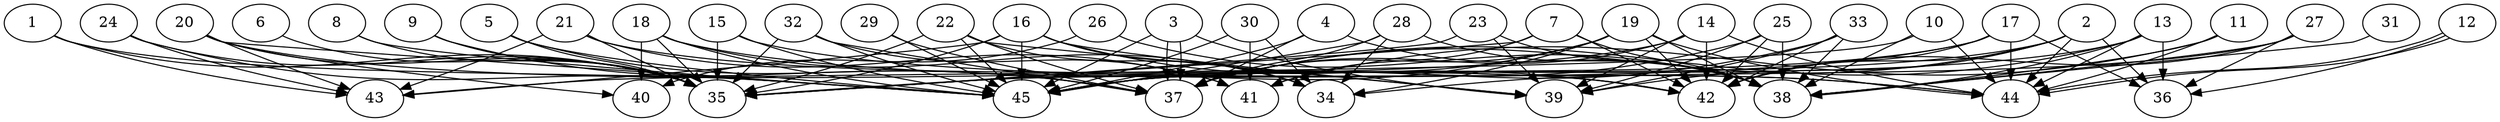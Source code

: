 // DAG (tier=3-complex, mode=compute, n=45, ccr=0.461, fat=0.860, density=0.657, regular=0.255, jump=0.253, mindata=1048576, maxdata=16777216)
// DAG automatically generated by daggen at Sun Aug 24 16:33:34 2025
// /home/ermia/Project/Environments/daggen/bin/daggen --dot --ccr 0.461 --fat 0.860 --regular 0.255 --density 0.657 --jump 0.253 --mindata 1048576 --maxdata 16777216 -n 45 
digraph G {
  1 [size="12235100947204010", alpha="0.16", expect_size="6117550473602005"]
  1 -> 35 [size ="1008204725092352"]
  1 -> 43 [size ="1008204725092352"]
  1 -> 45 [size ="1008204725092352"]
  2 [size="3839659721084750528512", alpha="0.08", expect_size="1919829860542375264256"]
  2 -> 36 [size ="1961636252352512"]
  2 -> 37 [size ="1961636252352512"]
  2 -> 39 [size ="1961636252352512"]
  2 -> 42 [size ="1961636252352512"]
  2 -> 44 [size ="1961636252352512"]
  2 -> 45 [size ="1961636252352512"]
  3 [size="75870438846974080", alpha="0.02", expect_size="37935219423487040"]
  3 -> 37 [size ="1767355763916800"]
  3 -> 37 [size ="1767355763916800"]
  3 -> 39 [size ="1767355763916800"]
  3 -> 45 [size ="1767355763916800"]
  4 [size="314201226400870957056", alpha="0.07", expect_size="157100613200435478528"]
  4 -> 37 [size ="369738978951168"]
  4 -> 38 [size ="369738978951168"]
  4 -> 45 [size ="369738978951168"]
  5 [size="5013085161668854784", alpha="0.13", expect_size="2506542580834427392"]
  5 -> 35 [size ="2152049475059712"]
  5 -> 37 [size ="2152049475059712"]
  5 -> 45 [size ="2152049475059712"]
  6 [size="3104407256669056139264", alpha="0.10", expect_size="1552203628334528069632"]
  6 -> 35 [size ="1702455544905728"]
  7 [size="54460989250134160", alpha="0.11", expect_size="27230494625067080"]
  7 -> 35 [size ="57758720196608"]
  7 -> 38 [size ="57758720196608"]
  7 -> 41 [size ="57758720196608"]
  7 -> 42 [size ="57758720196608"]
  8 [size="483249370122255104", alpha="0.06", expect_size="241624685061127552"]
  8 -> 35 [size ="1030954856480768"]
  8 -> 45 [size ="1030954856480768"]
  9 [size="104518901904465024", alpha="0.01", expect_size="52259450952232512"]
  9 -> 35 [size ="61425045209088"]
  9 -> 37 [size ="61425045209088"]
  10 [size="153438648166845760", alpha="0.20", expect_size="76719324083422880"]
  10 -> 38 [size ="67945342435328"]
  10 -> 43 [size ="67945342435328"]
  10 -> 44 [size ="67945342435328"]
  11 [size="573406242340594752", alpha="0.16", expect_size="286703121170297376"]
  11 -> 38 [size ="468342561308672"]
  11 -> 41 [size ="468342561308672"]
  11 -> 44 [size ="468342561308672"]
  12 [size="1878300199432508928", alpha="0.12", expect_size="939150099716254464"]
  12 -> 36 [size ="893580033916928"]
  12 -> 44 [size ="893580033916928"]
  12 -> 44 [size ="893580033916928"]
  13 [size="15063062654352160", alpha="0.05", expect_size="7531531327176080"]
  13 -> 36 [size ="406240832258048"]
  13 -> 37 [size ="406240832258048"]
  13 -> 38 [size ="406240832258048"]
  13 -> 44 [size ="406240832258048"]
  13 -> 45 [size ="406240832258048"]
  14 [size="4508637006217386917888", alpha="0.02", expect_size="2254318503108693458944"]
  14 -> 35 [size ="2183333949734912"]
  14 -> 37 [size ="2183333949734912"]
  14 -> 39 [size ="2183333949734912"]
  14 -> 42 [size ="2183333949734912"]
  14 -> 44 [size ="2183333949734912"]
  15 [size="273632478097309696000", alpha="0.00", expect_size="136816239048654848000"]
  15 -> 35 [size ="337185131724800"]
  15 -> 44 [size ="337185131724800"]
  15 -> 45 [size ="337185131724800"]
  16 [size="17846040739281108992", alpha="0.04", expect_size="8923020369640554496"]
  16 -> 34 [size ="54632520876032"]
  16 -> 35 [size ="54632520876032"]
  16 -> 39 [size ="54632520876032"]
  16 -> 42 [size ="54632520876032"]
  16 -> 43 [size ="54632520876032"]
  16 -> 45 [size ="54632520876032"]
  17 [size="13964449430422944", alpha="0.11", expect_size="6982224715211472"]
  17 -> 35 [size ="458491525332992"]
  17 -> 36 [size ="458491525332992"]
  17 -> 42 [size ="458491525332992"]
  17 -> 44 [size ="458491525332992"]
  17 -> 45 [size ="458491525332992"]
  18 [size="276079850255399680", alpha="0.12", expect_size="138039925127699840"]
  18 -> 34 [size ="137662098833408"]
  18 -> 35 [size ="137662098833408"]
  18 -> 40 [size ="137662098833408"]
  18 -> 44 [size ="137662098833408"]
  18 -> 45 [size ="137662098833408"]
  19 [size="467063203719438", alpha="0.12", expect_size="233531601859719"]
  19 -> 34 [size ="10673530601472"]
  19 -> 35 [size ="10673530601472"]
  19 -> 37 [size ="10673530601472"]
  19 -> 38 [size ="10673530601472"]
  19 -> 42 [size ="10673530601472"]
  19 -> 44 [size ="10673530601472"]
  19 -> 45 [size ="10673530601472"]
  20 [size="191817315328964165632", alpha="0.14", expect_size="95908657664482082816"]
  20 -> 35 [size ="266081813921792"]
  20 -> 40 [size ="266081813921792"]
  20 -> 42 [size ="266081813921792"]
  20 -> 43 [size ="266081813921792"]
  20 -> 45 [size ="266081813921792"]
  21 [size="742946011148173", alpha="0.01", expect_size="371473005574086"]
  21 -> 35 [size ="24328716419072"]
  21 -> 41 [size ="24328716419072"]
  21 -> 42 [size ="24328716419072"]
  21 -> 43 [size ="24328716419072"]
  22 [size="28332478890862476", alpha="0.17", expect_size="14166239445431238"]
  22 -> 34 [size ="629399305060352"]
  22 -> 35 [size ="629399305060352"]
  22 -> 37 [size ="629399305060352"]
  22 -> 39 [size ="629399305060352"]
  22 -> 45 [size ="629399305060352"]
  23 [size="61704716390148512", alpha="0.16", expect_size="30852358195074256"]
  23 -> 35 [size ="1239570645516288"]
  23 -> 38 [size ="1239570645516288"]
  23 -> 39 [size ="1239570645516288"]
  24 [size="655537413294625024", alpha="0.00", expect_size="327768706647312512"]
  24 -> 35 [size ="863023757524992"]
  24 -> 43 [size ="863023757524992"]
  24 -> 45 [size ="863023757524992"]
  25 [size="908443242945459519488", alpha="0.15", expect_size="454221621472729759744"]
  25 -> 38 [size ="750392560320512"]
  25 -> 39 [size ="750392560320512"]
  25 -> 42 [size ="750392560320512"]
  25 -> 45 [size ="750392560320512"]
  26 [size="1184605404263329536", alpha="0.19", expect_size="592302702131664768"]
  26 -> 38 [size ="2056397197934592"]
  26 -> 40 [size ="2056397197934592"]
  27 [size="2863063710548168704", alpha="0.00", expect_size="1431531855274084352"]
  27 -> 34 [size ="1195509549105152"]
  27 -> 36 [size ="1195509549105152"]
  27 -> 38 [size ="1195509549105152"]
  27 -> 42 [size ="1195509549105152"]
  28 [size="12829895107559212", alpha="0.07", expect_size="6414947553779606"]
  28 -> 34 [size ="252281144475648"]
  28 -> 37 [size ="252281144475648"]
  28 -> 38 [size ="252281144475648"]
  28 -> 45 [size ="252281144475648"]
  29 [size="205480371389589888", alpha="0.13", expect_size="102740185694794944"]
  29 -> 37 [size ="108716359680000"]
  29 -> 45 [size ="108716359680000"]
  30 [size="396700190330626112", alpha="0.00", expect_size="198350095165313056"]
  30 -> 34 [size ="254216975155200"]
  30 -> 41 [size ="254216975155200"]
  30 -> 45 [size ="254216975155200"]
  31 [size="206078988821261888", alpha="0.16", expect_size="103039494410630944"]
  31 -> 38 [size ="167686940131328"]
  32 [size="712194686824652734464", alpha="0.01", expect_size="356097343412326367232"]
  32 -> 35 [size ="638002636259328"]
  32 -> 37 [size ="638002636259328"]
  32 -> 41 [size ="638002636259328"]
  32 -> 45 [size ="638002636259328"]
  33 [size="121316864216200032", alpha="0.02", expect_size="60658432108100016"]
  33 -> 38 [size ="97486370766848"]
  33 -> 39 [size ="97486370766848"]
  33 -> 42 [size ="97486370766848"]
  33 -> 45 [size ="97486370766848"]
  34 [size="8618970528757611", alpha="0.03", expect_size="4309485264378805"]
  35 [size="85233757851974144", alpha="0.04", expect_size="42616878925987072"]
  36 [size="24634146387526904", alpha="0.11", expect_size="12317073193763452"]
  37 [size="36168431311854944", alpha="0.16", expect_size="18084215655927472"]
  38 [size="939426414190351104", alpha="0.12", expect_size="469713207095175552"]
  39 [size="2366417894107576", alpha="0.12", expect_size="1183208947053788"]
  40 [size="693747213512296192", alpha="0.13", expect_size="346873606756148096"]
  41 [size="1307650335161068814336", alpha="0.01", expect_size="653825167580534407168"]
  42 [size="2310576270100136960", alpha="0.11", expect_size="1155288135050068480"]
  43 [size="808567253056809600", alpha="0.18", expect_size="404283626528404800"]
  44 [size="203752415202904320", alpha="0.15", expect_size="101876207601452160"]
  45 [size="312339592412609344", alpha="0.12", expect_size="156169796206304672"]
}